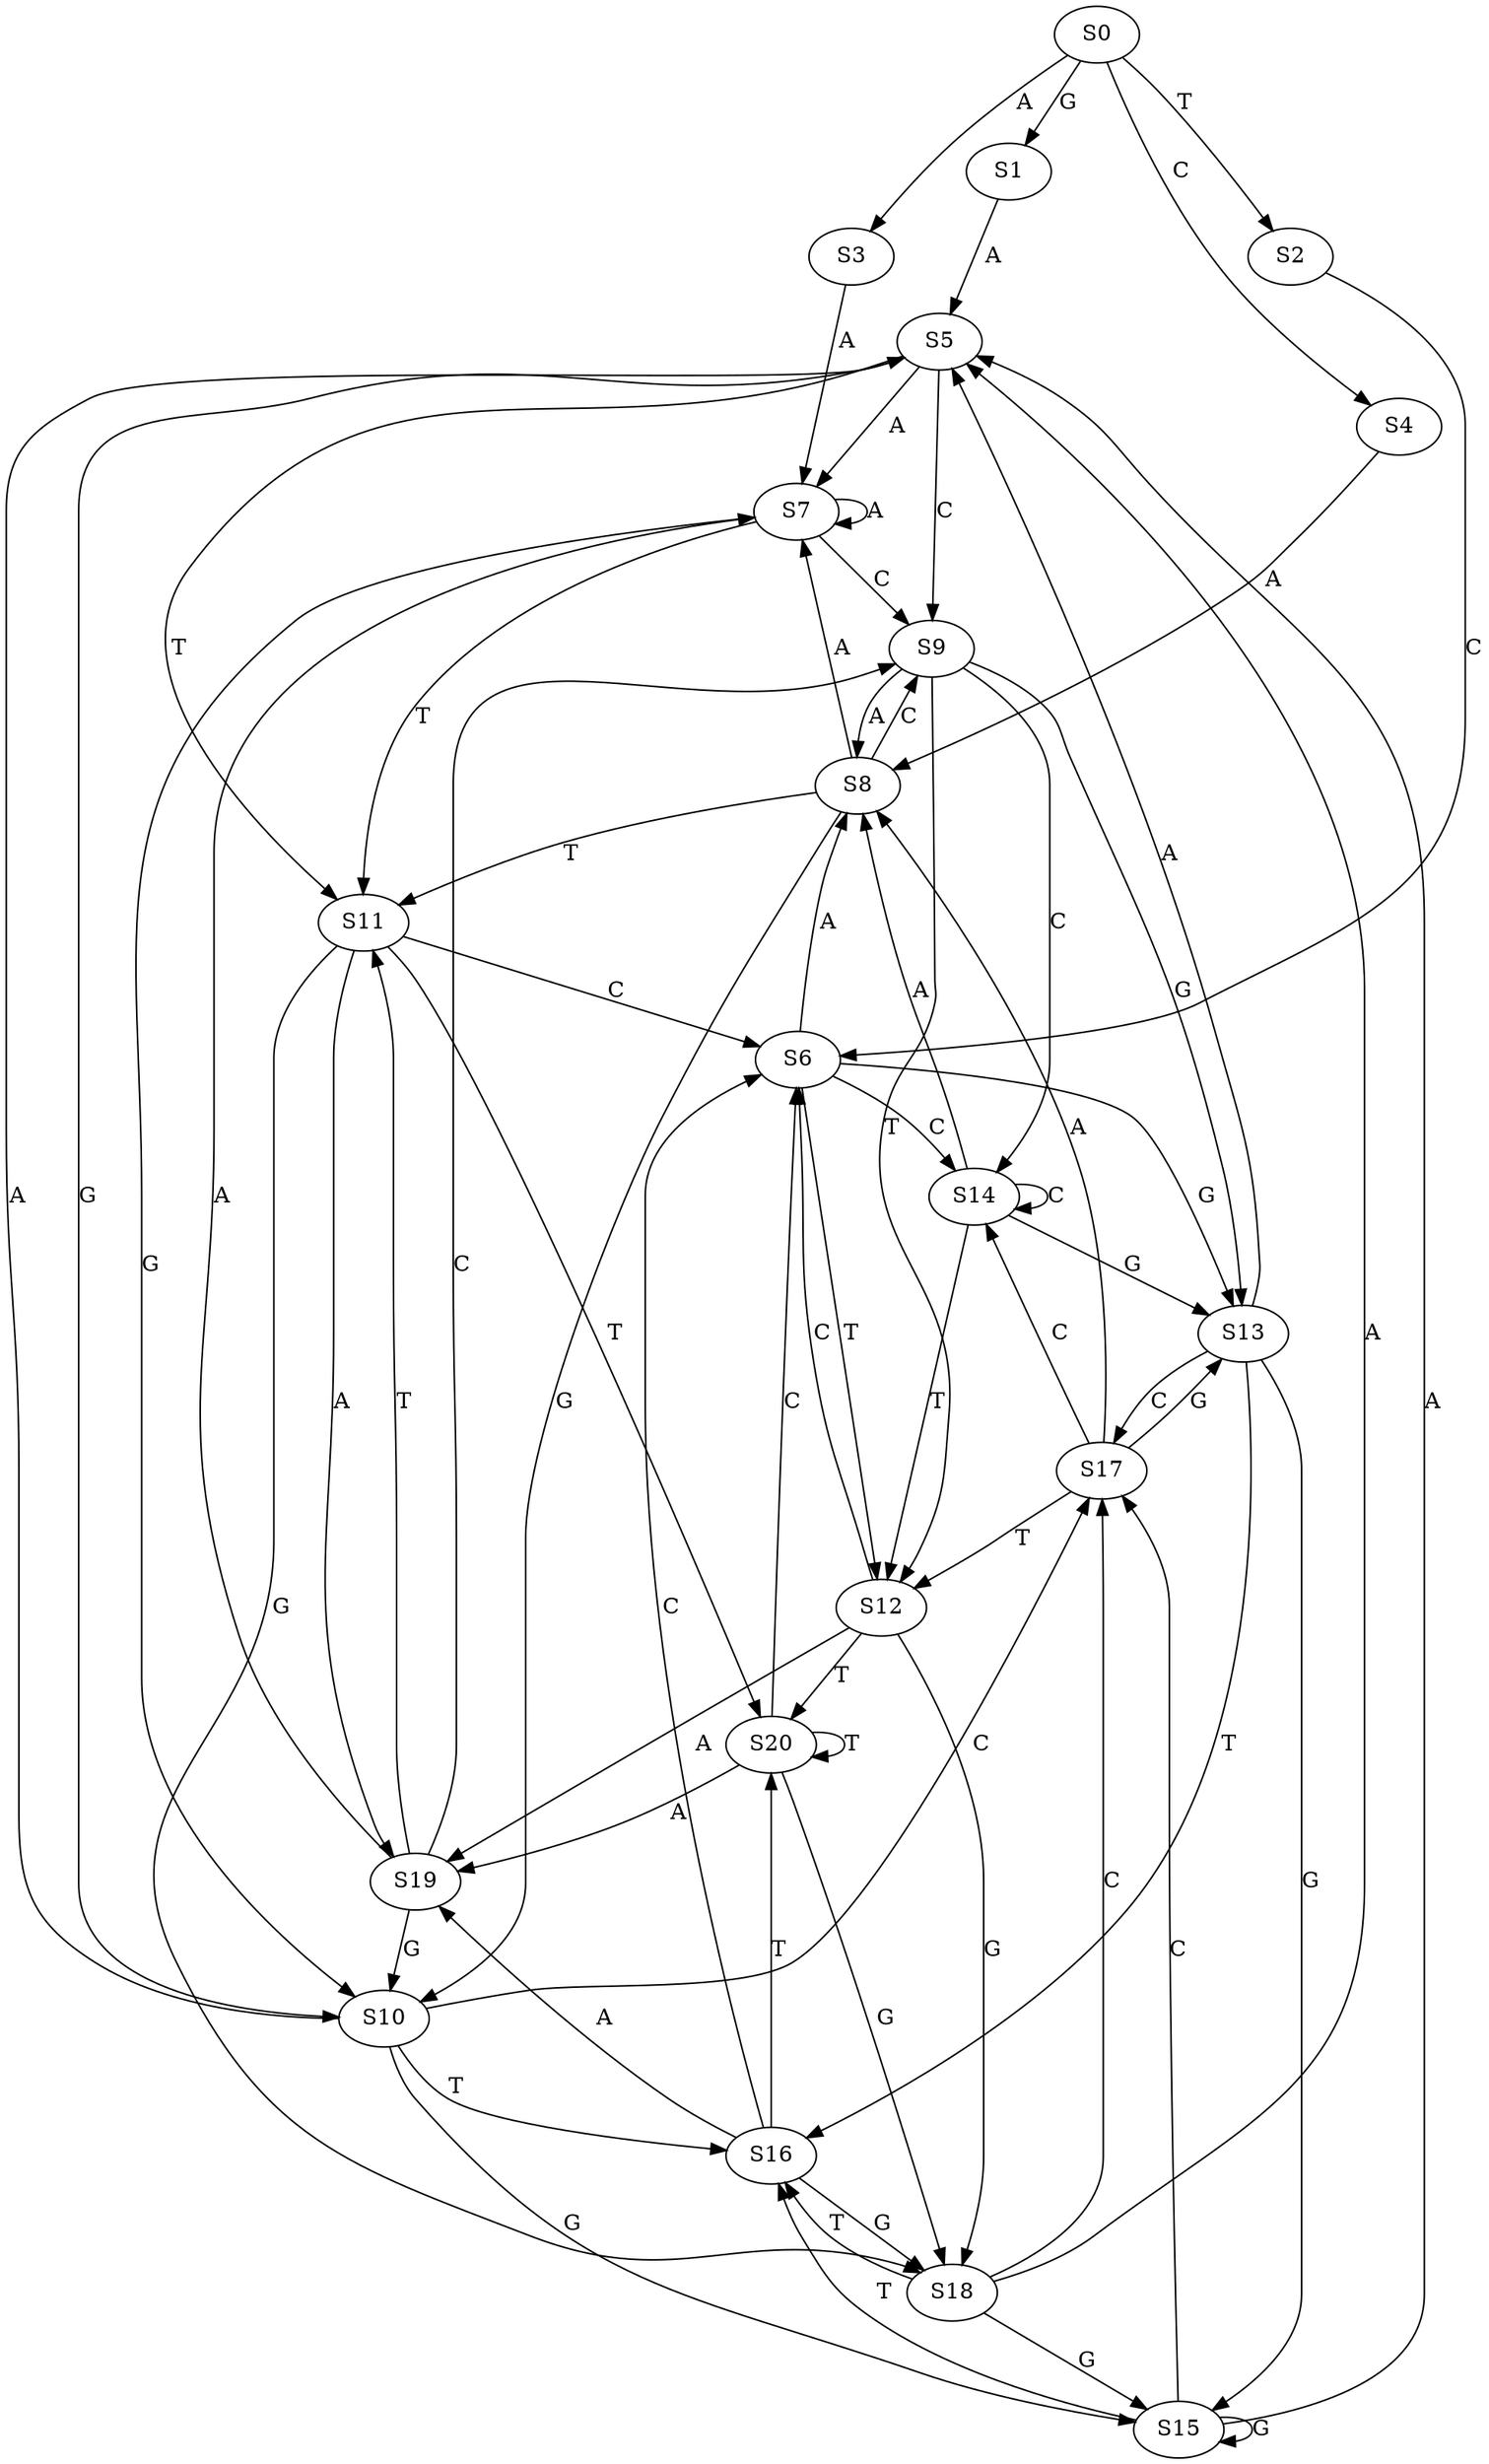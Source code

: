strict digraph  {
	S0 -> S1 [ label = G ];
	S0 -> S2 [ label = T ];
	S0 -> S3 [ label = A ];
	S0 -> S4 [ label = C ];
	S1 -> S5 [ label = A ];
	S2 -> S6 [ label = C ];
	S3 -> S7 [ label = A ];
	S4 -> S8 [ label = A ];
	S5 -> S9 [ label = C ];
	S5 -> S10 [ label = G ];
	S5 -> S7 [ label = A ];
	S5 -> S11 [ label = T ];
	S6 -> S12 [ label = T ];
	S6 -> S8 [ label = A ];
	S6 -> S13 [ label = G ];
	S6 -> S14 [ label = C ];
	S7 -> S9 [ label = C ];
	S7 -> S10 [ label = G ];
	S7 -> S7 [ label = A ];
	S7 -> S11 [ label = T ];
	S8 -> S7 [ label = A ];
	S8 -> S9 [ label = C ];
	S8 -> S11 [ label = T ];
	S8 -> S10 [ label = G ];
	S9 -> S14 [ label = C ];
	S9 -> S8 [ label = A ];
	S9 -> S12 [ label = T ];
	S9 -> S13 [ label = G ];
	S10 -> S15 [ label = G ];
	S10 -> S5 [ label = A ];
	S10 -> S16 [ label = T ];
	S10 -> S17 [ label = C ];
	S11 -> S18 [ label = G ];
	S11 -> S19 [ label = A ];
	S11 -> S6 [ label = C ];
	S11 -> S20 [ label = T ];
	S12 -> S18 [ label = G ];
	S12 -> S20 [ label = T ];
	S12 -> S6 [ label = C ];
	S12 -> S19 [ label = A ];
	S13 -> S17 [ label = C ];
	S13 -> S16 [ label = T ];
	S13 -> S5 [ label = A ];
	S13 -> S15 [ label = G ];
	S14 -> S12 [ label = T ];
	S14 -> S14 [ label = C ];
	S14 -> S8 [ label = A ];
	S14 -> S13 [ label = G ];
	S15 -> S17 [ label = C ];
	S15 -> S5 [ label = A ];
	S15 -> S16 [ label = T ];
	S15 -> S15 [ label = G ];
	S16 -> S19 [ label = A ];
	S16 -> S6 [ label = C ];
	S16 -> S20 [ label = T ];
	S16 -> S18 [ label = G ];
	S17 -> S12 [ label = T ];
	S17 -> S13 [ label = G ];
	S17 -> S14 [ label = C ];
	S17 -> S8 [ label = A ];
	S18 -> S16 [ label = T ];
	S18 -> S15 [ label = G ];
	S18 -> S5 [ label = A ];
	S18 -> S17 [ label = C ];
	S19 -> S10 [ label = G ];
	S19 -> S7 [ label = A ];
	S19 -> S11 [ label = T ];
	S19 -> S9 [ label = C ];
	S20 -> S6 [ label = C ];
	S20 -> S20 [ label = T ];
	S20 -> S18 [ label = G ];
	S20 -> S19 [ label = A ];
}
